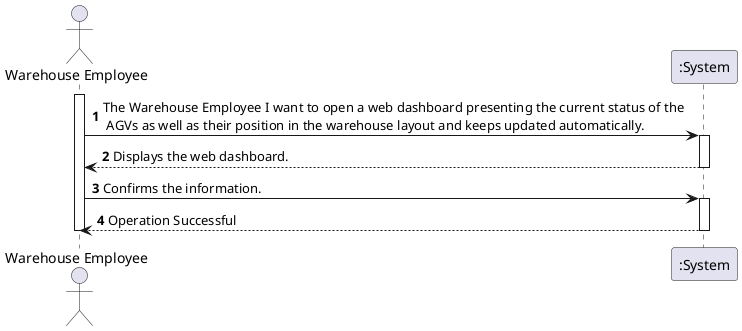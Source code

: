@startuml

autonumber

actor "Warehouse Employee" as WE

activate WE
WE -> ":System" : The Warehouse Employee I want to open a web dashboard presenting the current status of the \n AGVs as well as their position in the warehouse layout and keeps updated automatically.
activate ":System"
":System" --> WE : Displays the web dashboard.
deactivate ":System"

WE -> ":System" : Confirms the information.
activate ":System"
":System" --> WE : Operation Successful
deactivate ":System"

deactivate WE

@enduml